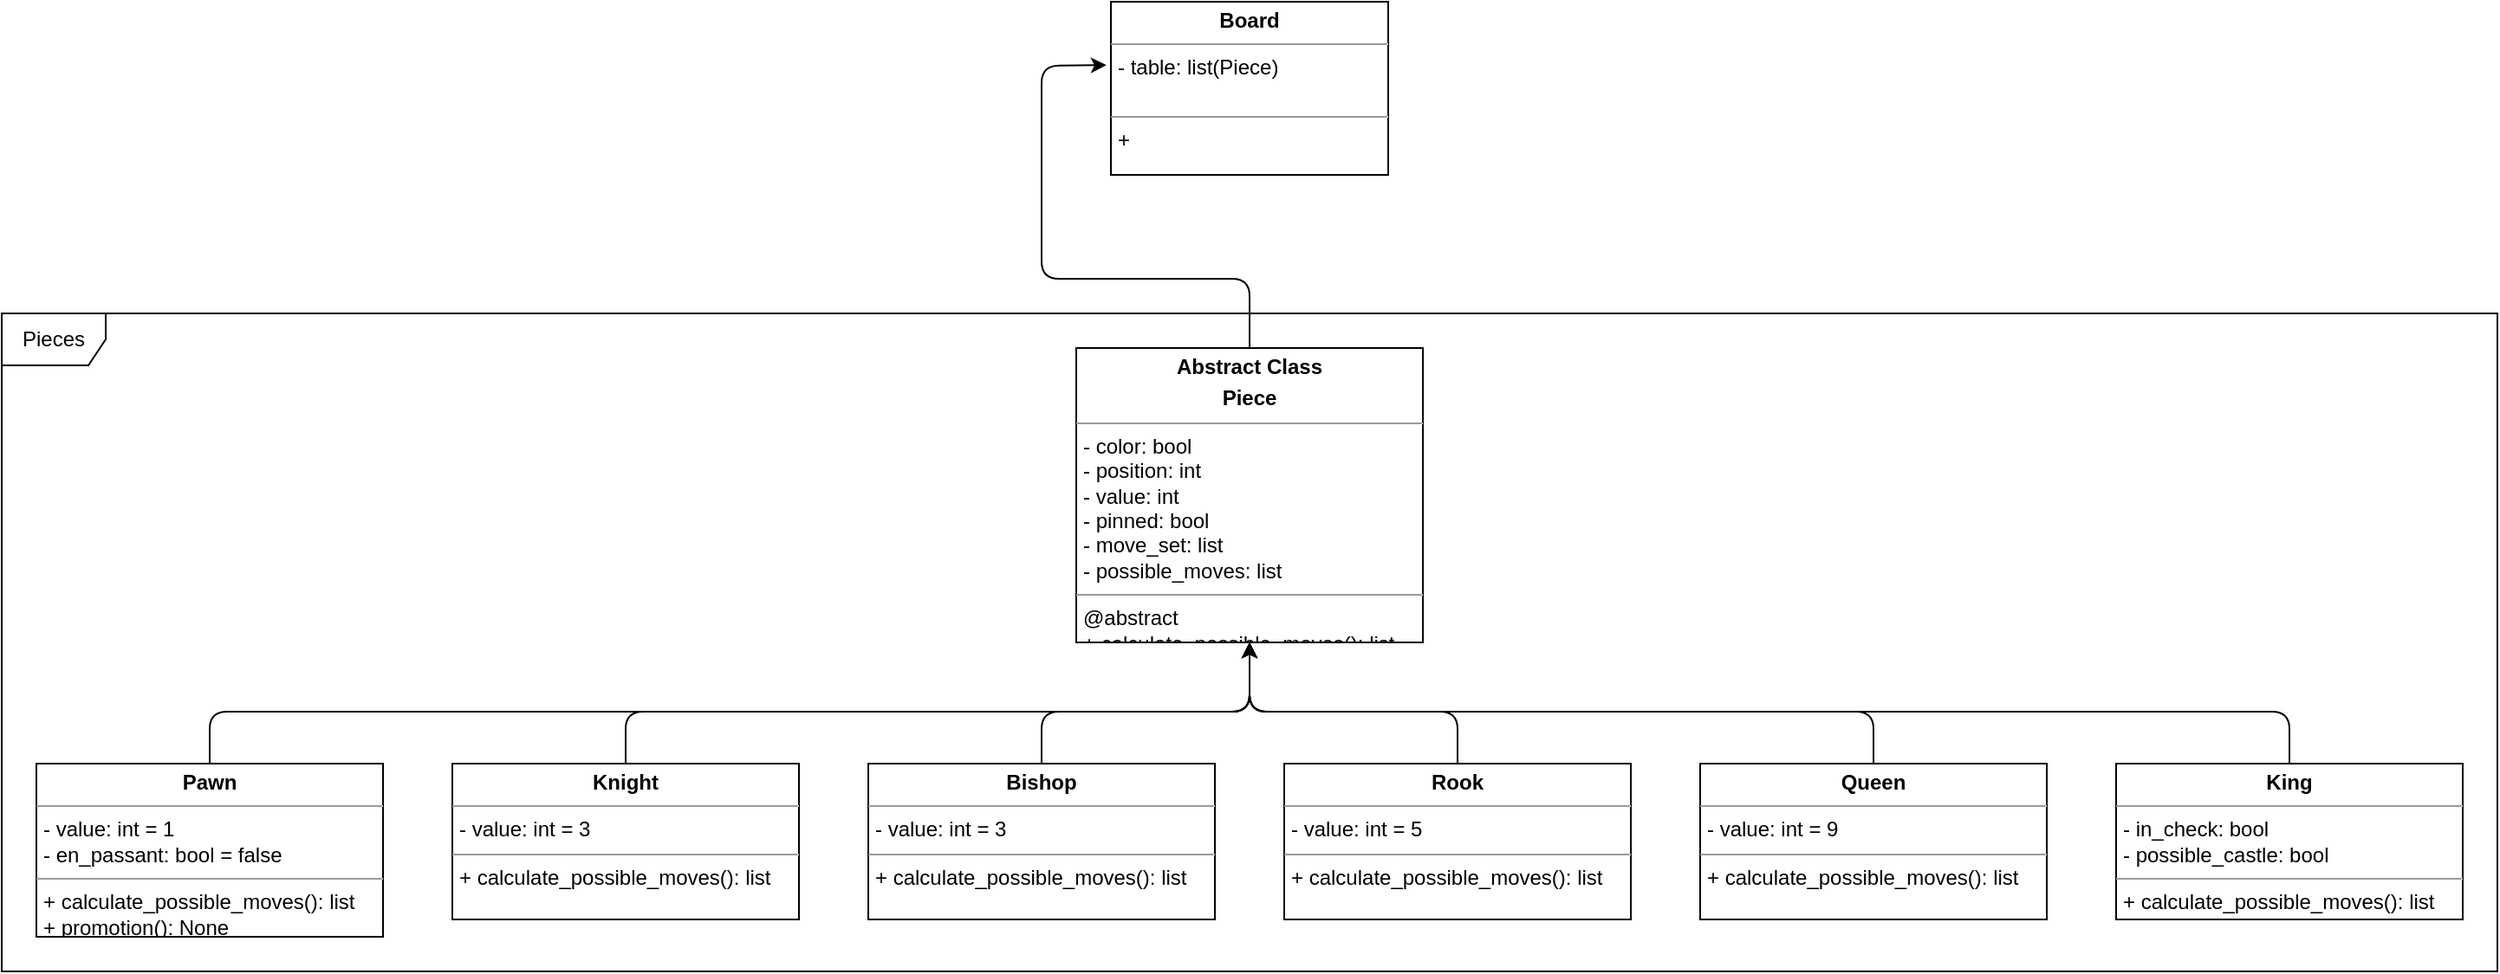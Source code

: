 <mxfile version="14.4.4" type="github"><diagram id="Jg_lYejAoeLklgg4gF5I" name="Page-1"><mxGraphModel dx="1924" dy="1061" grid="1" gridSize="10" guides="1" tooltips="1" connect="1" arrows="1" fold="1" page="1" pageScale="1" pageWidth="1654" pageHeight="2336" math="0" shadow="0"><root><mxCell id="0"/><mxCell id="1" parent="0"/><mxCell id="uRBfGc_JP7Gr3zWBsWnL-9" value="&lt;p style=&quot;margin: 0px ; margin-top: 4px ; text-align: center&quot;&gt;&lt;b&gt;Board&lt;/b&gt;&lt;/p&gt;&lt;hr size=&quot;1&quot;&gt;&lt;p style=&quot;margin: 0px ; margin-left: 4px&quot;&gt;- table: list(Piece)&lt;/p&gt;&lt;p style=&quot;margin: 0px ; margin-left: 4px&quot;&gt;&lt;br&gt;&lt;/p&gt;&lt;hr size=&quot;1&quot;&gt;&lt;p style=&quot;margin: 0px ; margin-left: 4px&quot;&gt;+&amp;nbsp;&lt;/p&gt;" style="verticalAlign=top;align=left;overflow=fill;fontSize=12;fontFamily=Helvetica;html=1;" vertex="1" parent="1"><mxGeometry x="740" y="1720" width="160" height="100" as="geometry"/></mxCell><mxCell id="uRBfGc_JP7Gr3zWBsWnL-11" value="&lt;p style=&quot;margin: 0px ; margin-top: 4px ; text-align: center&quot;&gt;&lt;b&gt;Abstract Class&lt;/b&gt;&lt;/p&gt;&lt;p style=&quot;margin: 0px ; margin-top: 4px ; text-align: center&quot;&gt;&lt;b&gt;Piece&lt;/b&gt;&lt;/p&gt;&lt;hr size=&quot;1&quot;&gt;&lt;p style=&quot;margin: 0px ; margin-left: 4px&quot;&gt;- color: bool&lt;/p&gt;&lt;p style=&quot;margin: 0px ; margin-left: 4px&quot;&gt;- position: int&lt;/p&gt;&lt;p style=&quot;margin: 0px ; margin-left: 4px&quot;&gt;- value: int&lt;/p&gt;&lt;p style=&quot;margin: 0px ; margin-left: 4px&quot;&gt;- pinned: bool&lt;/p&gt;&lt;p style=&quot;margin: 0px ; margin-left: 4px&quot;&gt;- move_set: list&lt;/p&gt;&lt;p style=&quot;margin: 0px ; margin-left: 4px&quot;&gt;- possible_moves: list&lt;/p&gt;&lt;hr size=&quot;1&quot;&gt;&lt;p style=&quot;margin: 0px ; margin-left: 4px&quot;&gt;@abstract&lt;/p&gt;&lt;p style=&quot;margin: 0px ; margin-left: 4px&quot;&gt;+ calculate_possible_moves(): list&lt;/p&gt;" style="verticalAlign=top;align=left;overflow=fill;fontSize=12;fontFamily=Helvetica;html=1;" vertex="1" parent="1"><mxGeometry x="720" y="1920" width="200" height="170" as="geometry"/></mxCell><mxCell id="uRBfGc_JP7Gr3zWBsWnL-15" value="&lt;p style=&quot;margin: 0px ; margin-top: 4px ; text-align: center&quot;&gt;&lt;b&gt;Pawn&lt;/b&gt;&lt;/p&gt;&lt;hr size=&quot;1&quot;&gt;&lt;p style=&quot;margin: 0px ; margin-left: 4px&quot;&gt;- value: int = 1&lt;/p&gt;&lt;p style=&quot;margin: 0px ; margin-left: 4px&quot;&gt;- en_passant: bool = false&lt;/p&gt;&lt;hr size=&quot;1&quot;&gt;&lt;p style=&quot;margin: 0px ; margin-left: 4px&quot;&gt;+ calculate_possible_moves(): list&lt;br&gt;&lt;/p&gt;&lt;p style=&quot;margin: 0px ; margin-left: 4px&quot;&gt;+ promotion(): None&lt;/p&gt;" style="verticalAlign=top;align=left;overflow=fill;fontSize=12;fontFamily=Helvetica;html=1;" vertex="1" parent="1"><mxGeometry x="120" y="2160" width="200" height="100" as="geometry"/></mxCell><mxCell id="uRBfGc_JP7Gr3zWBsWnL-16" value="&lt;p style=&quot;margin: 0px ; margin-top: 4px ; text-align: center&quot;&gt;&lt;b&gt;Knight&lt;/b&gt;&lt;/p&gt;&lt;hr size=&quot;1&quot;&gt;&lt;p style=&quot;margin: 0px ; margin-left: 4px&quot;&gt;- value: int = 3&lt;/p&gt;&lt;hr size=&quot;1&quot;&gt;&lt;p style=&quot;margin: 0px ; margin-left: 4px&quot;&gt;+ calculate_possible_moves(): list&lt;br&gt;&lt;/p&gt;" style="verticalAlign=top;align=left;overflow=fill;fontSize=12;fontFamily=Helvetica;html=1;" vertex="1" parent="1"><mxGeometry x="360" y="2160" width="200" height="90" as="geometry"/></mxCell><mxCell id="uRBfGc_JP7Gr3zWBsWnL-17" value="&lt;p style=&quot;margin: 0px ; margin-top: 4px ; text-align: center&quot;&gt;&lt;b&gt;Bishop&lt;/b&gt;&lt;/p&gt;&lt;hr size=&quot;1&quot;&gt;&lt;p style=&quot;margin: 0px ; margin-left: 4px&quot;&gt;- value: int = 3&lt;/p&gt;&lt;hr size=&quot;1&quot;&gt;&lt;p style=&quot;margin: 0px ; margin-left: 4px&quot;&gt;+ calculate_possible_moves(): list&lt;br&gt;&lt;/p&gt;" style="verticalAlign=top;align=left;overflow=fill;fontSize=12;fontFamily=Helvetica;html=1;" vertex="1" parent="1"><mxGeometry x="600" y="2160" width="200" height="90" as="geometry"/></mxCell><mxCell id="uRBfGc_JP7Gr3zWBsWnL-18" value="&lt;p style=&quot;margin: 0px ; margin-top: 4px ; text-align: center&quot;&gt;&lt;b&gt;Rook&lt;/b&gt;&lt;/p&gt;&lt;hr size=&quot;1&quot;&gt;&lt;p style=&quot;margin: 0px ; margin-left: 4px&quot;&gt;- value: int = 5&lt;/p&gt;&lt;hr size=&quot;1&quot;&gt;&lt;p style=&quot;margin: 0px ; margin-left: 4px&quot;&gt;+ calculate_possible_moves(): list&lt;br&gt;&lt;/p&gt;" style="verticalAlign=top;align=left;overflow=fill;fontSize=12;fontFamily=Helvetica;html=1;" vertex="1" parent="1"><mxGeometry x="840" y="2160" width="200" height="90" as="geometry"/></mxCell><mxCell id="uRBfGc_JP7Gr3zWBsWnL-19" value="&lt;p style=&quot;margin: 0px ; margin-top: 4px ; text-align: center&quot;&gt;&lt;b&gt;Queen&lt;/b&gt;&lt;/p&gt;&lt;hr size=&quot;1&quot;&gt;&lt;p style=&quot;margin: 0px ; margin-left: 4px&quot;&gt;- value: int = 9&lt;/p&gt;&lt;hr size=&quot;1&quot;&gt;&lt;p style=&quot;margin: 0px ; margin-left: 4px&quot;&gt;+ calculate_possible_moves(): list&lt;br&gt;&lt;/p&gt;" style="verticalAlign=top;align=left;overflow=fill;fontSize=12;fontFamily=Helvetica;html=1;" vertex="1" parent="1"><mxGeometry x="1080" y="2160" width="200" height="90" as="geometry"/></mxCell><mxCell id="uRBfGc_JP7Gr3zWBsWnL-20" value="&lt;p style=&quot;margin: 0px ; margin-top: 4px ; text-align: center&quot;&gt;&lt;b&gt;King&lt;/b&gt;&lt;/p&gt;&lt;hr size=&quot;1&quot;&gt;&lt;p style=&quot;margin: 0px ; margin-left: 4px&quot;&gt;- in_check: bool&lt;/p&gt;&lt;p style=&quot;margin: 0px ; margin-left: 4px&quot;&gt;- possible_castle: bool&lt;/p&gt;&lt;hr size=&quot;1&quot;&gt;&lt;p style=&quot;margin: 0px ; margin-left: 4px&quot;&gt;+ calculate_possible_moves(): list&lt;br&gt;&lt;/p&gt;&lt;p style=&quot;margin: 0px ; margin-left: 4px&quot;&gt;&lt;br&gt;&lt;/p&gt;" style="verticalAlign=top;align=left;overflow=fill;fontSize=12;fontFamily=Helvetica;html=1;" vertex="1" parent="1"><mxGeometry x="1320" y="2160" width="200" height="90" as="geometry"/></mxCell><mxCell id="uRBfGc_JP7Gr3zWBsWnL-26" value="" style="endArrow=classic;html=1;entryX=0.5;entryY=1;entryDx=0;entryDy=0;" edge="1" parent="1" source="uRBfGc_JP7Gr3zWBsWnL-17" target="uRBfGc_JP7Gr3zWBsWnL-11"><mxGeometry width="50" height="50" relative="1" as="geometry"><mxPoint x="640" y="2150" as="sourcePoint"/><mxPoint x="570" y="2160" as="targetPoint"/><Array as="points"><mxPoint x="700" y="2130"/><mxPoint x="820" y="2130"/></Array></mxGeometry></mxCell><mxCell id="uRBfGc_JP7Gr3zWBsWnL-27" value="" style="endArrow=classic;html=1;exitX=0.5;exitY=0;exitDx=0;exitDy=0;entryX=0.5;entryY=1;entryDx=0;entryDy=0;" edge="1" parent="1" source="uRBfGc_JP7Gr3zWBsWnL-18" target="uRBfGc_JP7Gr3zWBsWnL-11"><mxGeometry width="50" height="50" relative="1" as="geometry"><mxPoint x="720" y="2110" as="sourcePoint"/><mxPoint x="670" y="2160" as="targetPoint"/><Array as="points"><mxPoint x="940" y="2130"/><mxPoint x="820" y="2130"/></Array></mxGeometry></mxCell><mxCell id="uRBfGc_JP7Gr3zWBsWnL-28" value="" style="endArrow=classic;html=1;exitX=0.5;exitY=0;exitDx=0;exitDy=0;entryX=0.5;entryY=1;entryDx=0;entryDy=0;" edge="1" parent="1" source="uRBfGc_JP7Gr3zWBsWnL-16" target="uRBfGc_JP7Gr3zWBsWnL-11"><mxGeometry width="50" height="50" relative="1" as="geometry"><mxPoint x="720" y="2110" as="sourcePoint"/><mxPoint x="670" y="2160" as="targetPoint"/><Array as="points"><mxPoint x="460" y="2130"/><mxPoint x="820" y="2130"/></Array></mxGeometry></mxCell><mxCell id="uRBfGc_JP7Gr3zWBsWnL-30" value="" style="endArrow=classic;html=1;exitX=0.5;exitY=0;exitDx=0;exitDy=0;entryX=0.5;entryY=1;entryDx=0;entryDy=0;" edge="1" parent="1" source="uRBfGc_JP7Gr3zWBsWnL-19" target="uRBfGc_JP7Gr3zWBsWnL-11"><mxGeometry width="50" height="50" relative="1" as="geometry"><mxPoint x="1140" y="2110" as="sourcePoint"/><mxPoint x="1090" y="2160" as="targetPoint"/><Array as="points"><mxPoint x="1180" y="2130"/><mxPoint x="820" y="2130"/></Array></mxGeometry></mxCell><mxCell id="uRBfGc_JP7Gr3zWBsWnL-31" value="" style="endArrow=classic;html=1;exitX=0.5;exitY=0;exitDx=0;exitDy=0;entryX=0.5;entryY=1;entryDx=0;entryDy=0;" edge="1" parent="1" source="uRBfGc_JP7Gr3zWBsWnL-20" target="uRBfGc_JP7Gr3zWBsWnL-11"><mxGeometry width="50" height="50" relative="1" as="geometry"><mxPoint x="1140" y="2110" as="sourcePoint"/><mxPoint x="1090" y="2160" as="targetPoint"/><Array as="points"><mxPoint x="1420" y="2130"/><mxPoint x="820" y="2130"/></Array></mxGeometry></mxCell><mxCell id="uRBfGc_JP7Gr3zWBsWnL-29" value="" style="endArrow=classic;html=1;entryX=0.5;entryY=0;entryDx=0;entryDy=0;exitX=0.5;exitY=0;exitDx=0;exitDy=0;" edge="1" parent="1" source="uRBfGc_JP7Gr3zWBsWnL-15"><mxGeometry width="50" height="50" relative="1" as="geometry"><mxPoint x="520" y="2110" as="sourcePoint"/><mxPoint x="820" y="2090" as="targetPoint"/><Array as="points"><mxPoint x="220" y="2130"/><mxPoint x="820" y="2130"/></Array></mxGeometry></mxCell><mxCell id="uRBfGc_JP7Gr3zWBsWnL-32" value="" style="endArrow=classic;html=1;exitX=0.5;exitY=0;exitDx=0;exitDy=0;entryX=-0.016;entryY=0.366;entryDx=0;entryDy=0;entryPerimeter=0;" edge="1" parent="1" source="uRBfGc_JP7Gr3zWBsWnL-11" target="uRBfGc_JP7Gr3zWBsWnL-9"><mxGeometry width="50" height="50" relative="1" as="geometry"><mxPoint x="850" y="1980" as="sourcePoint"/><mxPoint x="900" y="1930" as="targetPoint"/><Array as="points"><mxPoint x="820" y="1880"/><mxPoint x="700" y="1880"/><mxPoint x="700" y="1757"/></Array></mxGeometry></mxCell><mxCell id="uRBfGc_JP7Gr3zWBsWnL-36" value="Pieces" style="shape=umlFrame;whiteSpace=wrap;html=1;" vertex="1" parent="1"><mxGeometry x="100" y="1900" width="1440" height="380" as="geometry"/></mxCell></root></mxGraphModel></diagram></mxfile>
